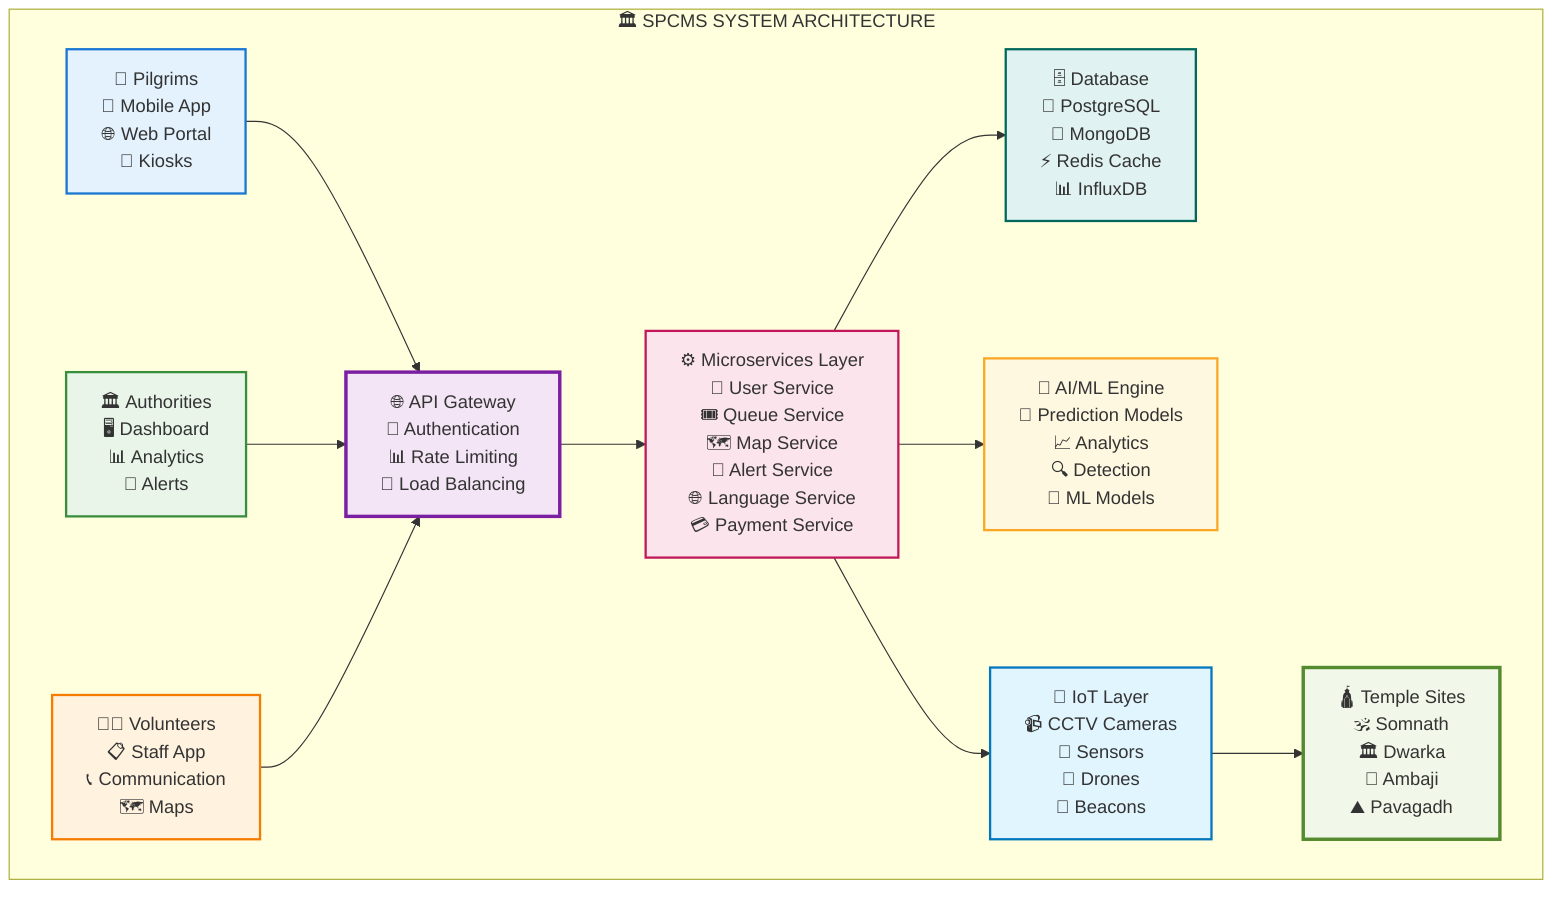 graph TB
    subgraph "🏛️ SPCMS SYSTEM ARCHITECTURE"
        A[👥 Pilgrims<br/>📱 Mobile App<br/>🌐 Web Portal<br/>🏪 Kiosks] --> B[🌐 API Gateway<br/>🔐 Authentication<br/>📊 Rate Limiting<br/>🔄 Load Balancing]
        C[🏛️ Authorities<br/>🖥️ Dashboard<br/>📊 Analytics<br/>🚨 Alerts] --> B
        D[👨‍💼 Volunteers<br/>📋 Staff App<br/>📞 Communication<br/>🗺️ Maps] --> B
        
        B --> E[⚙️ Microservices Layer<br/>👤 User Service<br/>🎟️ Queue Service<br/>🗺️ Map Service<br/>🚨 Alert Service<br/>🌐 Language Service<br/>💳 Payment Service]
        
        E --> F[🗄️ Database<br/>🐘 PostgreSQL<br/>🍃 MongoDB<br/>⚡ Redis Cache<br/>📊 InfluxDB]
        E --> G[🤖 AI/ML Engine<br/>🧠 Prediction Models<br/>📈 Analytics<br/>🔍 Detection<br/>🎯 ML Models]
        E --> H[📡 IoT Layer<br/>📹 CCTV Cameras<br/>📡 Sensors<br/>🚁 Drones<br/>📱 Beacons]
        
        H --> I[🛕 Temple Sites<br/>🕉️ Somnath<br/>🏛️ Dwarka<br/>🙏 Ambaji<br/>⛰️ Pavagadh]
    end
    
    style A fill:#e3f2fd,stroke:#1976d2,stroke-width:2px
    style B fill:#f3e5f5,stroke:#7b1fa2,stroke-width:3px
    style C fill:#e8f5e8,stroke:#388e3c,stroke-width:2px
    style D fill:#fff3e0,stroke:#f57c00,stroke-width:2px
    style E fill:#fce4ec,stroke:#c2185b,stroke-width:2px
    style F fill:#e0f2f1,stroke:#00695c,stroke-width:2px
    style G fill:#fff8e1,stroke:#f9a825,stroke-width:2px
    style H fill:#e1f5fe,stroke:#0277bd,stroke-width:2px
    style I fill:#f1f8e9,stroke:#558b2f,stroke-width:3px